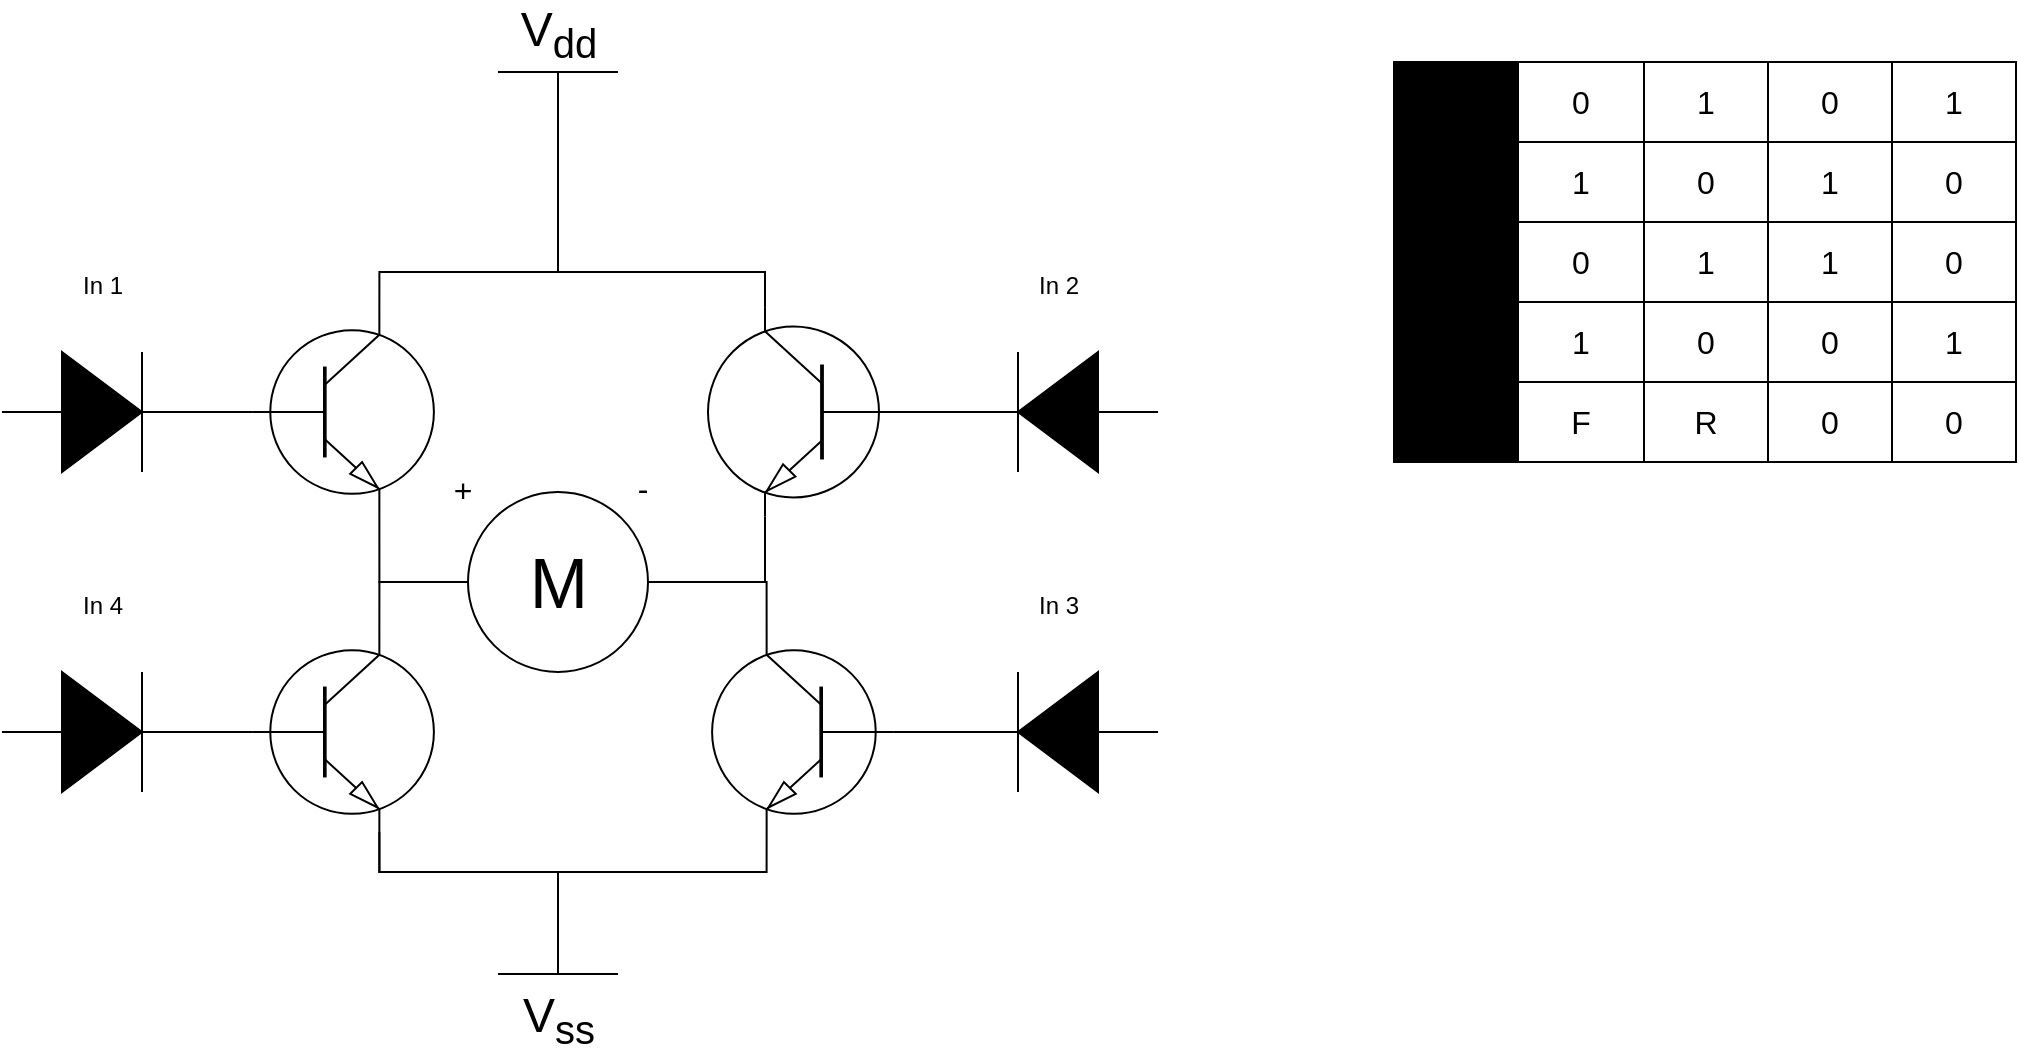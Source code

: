 <mxfile version="26.2.12">
  <diagram name="Page-1" id="LvJn2KoWl22hCsLc9gMN">
    <mxGraphModel dx="1260" dy="972" grid="0" gridSize="6" guides="1" tooltips="1" connect="1" arrows="1" fold="1" page="1" pageScale="1" pageWidth="1169" pageHeight="1654" math="0" shadow="0">
      <root>
        <mxCell id="0" />
        <mxCell id="1" parent="0" />
        <mxCell id="PO3_1G73yYQrnCFHT_Af-1" value="M" style="verticalLabelPosition=middle;shadow=0;dashed=0;align=center;html=1;verticalAlign=middle;strokeWidth=1;shape=ellipse;aspect=fixed;fontSize=35;" vertex="1" parent="1">
          <mxGeometry x="340" y="350" width="90" height="90" as="geometry" />
        </mxCell>
        <mxCell id="PO3_1G73yYQrnCFHT_Af-16" style="edgeStyle=orthogonalEdgeStyle;rounded=0;orthogonalLoop=1;jettySize=auto;html=1;exitX=0.7;exitY=1;exitDx=0;exitDy=0;exitPerimeter=0;entryX=0;entryY=0.5;entryDx=0;entryDy=0;elbow=vertical;endArrow=none;startFill=0;" edge="1" parent="1" source="PO3_1G73yYQrnCFHT_Af-2" target="PO3_1G73yYQrnCFHT_Af-1">
          <mxGeometry relative="1" as="geometry" />
        </mxCell>
        <mxCell id="PO3_1G73yYQrnCFHT_Af-2" value="" style="verticalLabelPosition=bottom;shadow=0;dashed=0;align=center;html=1;verticalAlign=top;shape=mxgraph.electrical.transistors.npn_transistor_1;" vertex="1" parent="1">
          <mxGeometry x="230" y="260" width="95" height="100" as="geometry" />
        </mxCell>
        <mxCell id="PO3_1G73yYQrnCFHT_Af-3" value="" style="verticalLabelPosition=bottom;shadow=0;dashed=0;align=center;html=1;verticalAlign=top;shape=mxgraph.electrical.transistors.npn_transistor_1;" vertex="1" parent="1">
          <mxGeometry x="230" y="420" width="95" height="100" as="geometry" />
        </mxCell>
        <mxCell id="PO3_1G73yYQrnCFHT_Af-14" style="edgeStyle=orthogonalEdgeStyle;rounded=0;orthogonalLoop=1;jettySize=auto;html=1;exitX=0.7;exitY=1;exitDx=0;exitDy=0;exitPerimeter=0;entryX=1;entryY=0.5;entryDx=0;entryDy=0;elbow=vertical;endArrow=none;startFill=0;" edge="1" parent="1" source="PO3_1G73yYQrnCFHT_Af-4" target="PO3_1G73yYQrnCFHT_Af-1">
          <mxGeometry relative="1" as="geometry">
            <Array as="points">
              <mxPoint x="488" y="395" />
            </Array>
          </mxGeometry>
        </mxCell>
        <mxCell id="PO3_1G73yYQrnCFHT_Af-4" value="" style="verticalLabelPosition=bottom;shadow=0;dashed=0;align=center;html=1;verticalAlign=top;shape=mxgraph.electrical.transistors.npn_transistor_1;rotation=-180;flipH=0;flipV=1;" vertex="1" parent="1">
          <mxGeometry x="460" y="250" width="95" height="120" as="geometry" />
        </mxCell>
        <mxCell id="PO3_1G73yYQrnCFHT_Af-5" value="" style="verticalLabelPosition=bottom;shadow=0;dashed=0;align=center;html=1;verticalAlign=top;shape=mxgraph.electrical.transistors.npn_transistor_1;flipV=0;flipH=1;" vertex="1" parent="1">
          <mxGeometry x="460" y="420" width="95" height="100" as="geometry" />
        </mxCell>
        <mxCell id="PO3_1G73yYQrnCFHT_Af-15" style="edgeStyle=orthogonalEdgeStyle;rounded=0;orthogonalLoop=1;jettySize=auto;html=1;entryX=0.7;entryY=0;entryDx=0;entryDy=0;entryPerimeter=0;elbow=vertical;endArrow=none;startFill=0;" edge="1" parent="1" source="PO3_1G73yYQrnCFHT_Af-1" target="PO3_1G73yYQrnCFHT_Af-5">
          <mxGeometry relative="1" as="geometry" />
        </mxCell>
        <mxCell id="PO3_1G73yYQrnCFHT_Af-17" style="edgeStyle=orthogonalEdgeStyle;rounded=0;orthogonalLoop=1;jettySize=auto;html=1;entryX=0.7;entryY=0;entryDx=0;entryDy=0;entryPerimeter=0;elbow=vertical;endArrow=none;startFill=0;" edge="1" parent="1" source="PO3_1G73yYQrnCFHT_Af-1" target="PO3_1G73yYQrnCFHT_Af-3">
          <mxGeometry relative="1" as="geometry" />
        </mxCell>
        <mxCell id="PO3_1G73yYQrnCFHT_Af-18" style="edgeStyle=orthogonalEdgeStyle;rounded=0;orthogonalLoop=1;jettySize=auto;html=1;exitX=0.7;exitY=0;exitDx=0;exitDy=0;exitPerimeter=0;entryX=0.7;entryY=0;entryDx=0;entryDy=0;entryPerimeter=0;elbow=vertical;endArrow=none;startFill=0;" edge="1" parent="1" source="PO3_1G73yYQrnCFHT_Af-2" target="PO3_1G73yYQrnCFHT_Af-4">
          <mxGeometry relative="1" as="geometry" />
        </mxCell>
        <mxCell id="PO3_1G73yYQrnCFHT_Af-19" style="edgeStyle=orthogonalEdgeStyle;rounded=0;orthogonalLoop=1;jettySize=auto;html=1;exitX=0.7;exitY=1;exitDx=0;exitDy=0;exitPerimeter=0;entryX=0.7;entryY=1;entryDx=0;entryDy=0;entryPerimeter=0;elbow=vertical;endArrow=none;startFill=0;" edge="1" parent="1" source="PO3_1G73yYQrnCFHT_Af-3" target="PO3_1G73yYQrnCFHT_Af-5">
          <mxGeometry relative="1" as="geometry" />
        </mxCell>
        <mxCell id="PO3_1G73yYQrnCFHT_Af-21" value="" style="edgeStyle=orthogonalEdgeStyle;rounded=0;orthogonalLoop=1;jettySize=auto;html=1;elbow=vertical;endArrow=none;startFill=0;" edge="1" parent="1" source="PO3_1G73yYQrnCFHT_Af-20" target="PO3_1G73yYQrnCFHT_Af-2">
          <mxGeometry relative="1" as="geometry" />
        </mxCell>
        <mxCell id="PO3_1G73yYQrnCFHT_Af-20" value="" style="pointerEvents=1;fillColor=strokeColor;verticalLabelPosition=bottom;shadow=0;dashed=0;align=center;html=1;verticalAlign=top;shape=mxgraph.electrical.diodes.diode;" vertex="1" parent="1">
          <mxGeometry x="107" y="280" width="100" height="60" as="geometry" />
        </mxCell>
        <mxCell id="PO3_1G73yYQrnCFHT_Af-23" value="" style="edgeStyle=orthogonalEdgeStyle;rounded=0;orthogonalLoop=1;jettySize=auto;html=1;elbow=vertical;endArrow=none;startFill=0;" edge="1" parent="1" source="PO3_1G73yYQrnCFHT_Af-22" target="PO3_1G73yYQrnCFHT_Af-3">
          <mxGeometry relative="1" as="geometry" />
        </mxCell>
        <mxCell id="PO3_1G73yYQrnCFHT_Af-22" value="" style="pointerEvents=1;fillColor=strokeColor;verticalLabelPosition=bottom;shadow=0;dashed=0;align=center;html=1;verticalAlign=top;shape=mxgraph.electrical.diodes.diode;" vertex="1" parent="1">
          <mxGeometry x="107" y="440" width="100" height="60" as="geometry" />
        </mxCell>
        <mxCell id="PO3_1G73yYQrnCFHT_Af-26" value="" style="edgeStyle=orthogonalEdgeStyle;rounded=0;orthogonalLoop=1;jettySize=auto;html=1;elbow=vertical;endArrow=none;startFill=0;" edge="1" parent="1" source="PO3_1G73yYQrnCFHT_Af-24" target="PO3_1G73yYQrnCFHT_Af-4">
          <mxGeometry relative="1" as="geometry" />
        </mxCell>
        <mxCell id="PO3_1G73yYQrnCFHT_Af-24" value="" style="pointerEvents=1;fillColor=strokeColor;verticalLabelPosition=bottom;shadow=0;dashed=0;align=center;html=1;verticalAlign=top;shape=mxgraph.electrical.diodes.diode;flipH=1;" vertex="1" parent="1">
          <mxGeometry x="585" y="280" width="100" height="60" as="geometry" />
        </mxCell>
        <mxCell id="PO3_1G73yYQrnCFHT_Af-27" value="" style="edgeStyle=orthogonalEdgeStyle;rounded=0;orthogonalLoop=1;jettySize=auto;html=1;elbow=vertical;endArrow=none;startFill=0;" edge="1" parent="1" source="PO3_1G73yYQrnCFHT_Af-25" target="PO3_1G73yYQrnCFHT_Af-5">
          <mxGeometry relative="1" as="geometry" />
        </mxCell>
        <mxCell id="PO3_1G73yYQrnCFHT_Af-25" value="" style="pointerEvents=1;fillColor=strokeColor;verticalLabelPosition=bottom;shadow=0;dashed=0;align=center;html=1;verticalAlign=top;shape=mxgraph.electrical.diodes.diode;flipH=1;" vertex="1" parent="1">
          <mxGeometry x="585" y="440" width="100" height="60" as="geometry" />
        </mxCell>
        <mxCell id="PO3_1G73yYQrnCFHT_Af-28" value="V&lt;sub&gt;dd&lt;/sub&gt;" style="verticalLabelPosition=top;verticalAlign=bottom;shape=mxgraph.electrical.signal_sources.vdd;shadow=0;dashed=0;align=center;strokeWidth=1;fontSize=24;html=1;flipV=1;" vertex="1" parent="1">
          <mxGeometry x="355" y="140" width="60" height="40" as="geometry" />
        </mxCell>
        <mxCell id="PO3_1G73yYQrnCFHT_Af-29" value="V&lt;sub&gt;ss&lt;/sub&gt;" style="pointerEvents=1;verticalLabelPosition=bottom;shadow=0;dashed=0;align=center;html=1;verticalAlign=top;shape=mxgraph.electrical.signal_sources.vss2;fontSize=24;flipV=1;" vertex="1" parent="1">
          <mxGeometry x="355" y="551" width="60" height="40" as="geometry" />
        </mxCell>
        <mxCell id="PO3_1G73yYQrnCFHT_Af-30" style="edgeStyle=orthogonalEdgeStyle;rounded=0;orthogonalLoop=1;jettySize=auto;html=1;entryX=0.5;entryY=1;entryDx=0;entryDy=0;entryPerimeter=0;elbow=vertical;exitX=0.7;exitY=1;exitDx=0;exitDy=0;exitPerimeter=0;endArrow=none;startFill=0;" edge="1" parent="1" source="PO3_1G73yYQrnCFHT_Af-3" target="PO3_1G73yYQrnCFHT_Af-29">
          <mxGeometry relative="1" as="geometry">
            <Array as="points">
              <mxPoint x="296" y="540" />
              <mxPoint x="385" y="540" />
            </Array>
          </mxGeometry>
        </mxCell>
        <mxCell id="PO3_1G73yYQrnCFHT_Af-31" style="edgeStyle=orthogonalEdgeStyle;rounded=0;orthogonalLoop=1;jettySize=auto;html=1;entryX=0.7;entryY=0;entryDx=0;entryDy=0;entryPerimeter=0;elbow=vertical;exitX=0.5;exitY=0;exitDx=0;exitDy=0;exitPerimeter=0;endArrow=none;startFill=0;" edge="1" parent="1" source="PO3_1G73yYQrnCFHT_Af-28" target="PO3_1G73yYQrnCFHT_Af-4">
          <mxGeometry relative="1" as="geometry">
            <Array as="points">
              <mxPoint x="385" y="240" />
              <mxPoint x="488" y="240" />
            </Array>
          </mxGeometry>
        </mxCell>
        <mxCell id="PO3_1G73yYQrnCFHT_Af-32" value="In 1" style="text;html=1;align=center;verticalAlign=middle;resizable=0;points=[];autosize=1;strokeColor=none;fillColor=none;" vertex="1" parent="1">
          <mxGeometry x="138" y="234" width="38" height="26" as="geometry" />
        </mxCell>
        <mxCell id="PO3_1G73yYQrnCFHT_Af-33" value="In 4" style="text;html=1;align=center;verticalAlign=middle;resizable=0;points=[];autosize=1;strokeColor=none;fillColor=none;" vertex="1" parent="1">
          <mxGeometry x="138" y="394" width="38" height="26" as="geometry" />
        </mxCell>
        <mxCell id="PO3_1G73yYQrnCFHT_Af-35" value="In 2" style="text;html=1;align=center;verticalAlign=middle;resizable=0;points=[];autosize=1;strokeColor=none;fillColor=none;" vertex="1" parent="1">
          <mxGeometry x="616" y="234" width="38" height="26" as="geometry" />
        </mxCell>
        <mxCell id="PO3_1G73yYQrnCFHT_Af-36" value="In 3" style="text;html=1;align=center;verticalAlign=middle;resizable=0;points=[];autosize=1;strokeColor=none;fillColor=none;" vertex="1" parent="1">
          <mxGeometry x="616" y="394" width="38" height="26" as="geometry" />
        </mxCell>
        <mxCell id="PO3_1G73yYQrnCFHT_Af-148" value="" style="shape=table;startSize=0;container=1;collapsible=0;childLayout=tableLayout;fontSize=16;" vertex="1" parent="1">
          <mxGeometry x="803" y="135" width="311" height="200.042" as="geometry" />
        </mxCell>
        <mxCell id="PO3_1G73yYQrnCFHT_Af-149" value="" style="shape=tableRow;horizontal=0;startSize=0;swimlaneHead=0;swimlaneBody=0;strokeColor=inherit;top=0;left=0;bottom=0;right=0;collapsible=0;dropTarget=0;fillColor=none;points=[[0,0.5],[1,0.5]];portConstraint=eastwest;fontSize=16;" vertex="1" parent="PO3_1G73yYQrnCFHT_Af-148">
          <mxGeometry width="311" height="40" as="geometry" />
        </mxCell>
        <mxCell id="PO3_1G73yYQrnCFHT_Af-150" value="1" style="shape=partialRectangle;html=1;whiteSpace=wrap;connectable=0;strokeColor=inherit;overflow=hidden;fillColor=light-dark(default, #bfbfbf);top=0;left=0;bottom=0;right=0;pointerEvents=1;fontSize=16;" vertex="1" parent="PO3_1G73yYQrnCFHT_Af-149">
          <mxGeometry width="62" height="40" as="geometry">
            <mxRectangle width="62" height="40" as="alternateBounds" />
          </mxGeometry>
        </mxCell>
        <mxCell id="PO3_1G73yYQrnCFHT_Af-151" value="0" style="shape=partialRectangle;html=1;whiteSpace=wrap;connectable=0;strokeColor=inherit;overflow=hidden;fillColor=none;top=0;left=0;bottom=0;right=0;pointerEvents=1;fontSize=16;" vertex="1" parent="PO3_1G73yYQrnCFHT_Af-149">
          <mxGeometry x="62" width="63" height="40" as="geometry">
            <mxRectangle width="63" height="40" as="alternateBounds" />
          </mxGeometry>
        </mxCell>
        <mxCell id="PO3_1G73yYQrnCFHT_Af-152" value="1" style="shape=partialRectangle;html=1;whiteSpace=wrap;connectable=0;strokeColor=inherit;overflow=hidden;fillColor=none;top=0;left=0;bottom=0;right=0;pointerEvents=1;fontSize=16;" vertex="1" parent="PO3_1G73yYQrnCFHT_Af-149">
          <mxGeometry x="125" width="62" height="40" as="geometry">
            <mxRectangle width="62" height="40" as="alternateBounds" />
          </mxGeometry>
        </mxCell>
        <mxCell id="PO3_1G73yYQrnCFHT_Af-169" value="0" style="shape=partialRectangle;html=1;whiteSpace=wrap;connectable=0;strokeColor=inherit;overflow=hidden;fillColor=none;top=0;left=0;bottom=0;right=0;pointerEvents=1;fontSize=16;" vertex="1" parent="PO3_1G73yYQrnCFHT_Af-149">
          <mxGeometry x="187" width="62" height="40" as="geometry">
            <mxRectangle width="62" height="40" as="alternateBounds" />
          </mxGeometry>
        </mxCell>
        <mxCell id="PO3_1G73yYQrnCFHT_Af-182" value="1" style="shape=partialRectangle;html=1;whiteSpace=wrap;connectable=0;strokeColor=inherit;overflow=hidden;fillColor=none;top=0;left=0;bottom=0;right=0;pointerEvents=1;fontSize=16;" vertex="1" parent="PO3_1G73yYQrnCFHT_Af-149">
          <mxGeometry x="249" width="62" height="40" as="geometry">
            <mxRectangle width="62" height="40" as="alternateBounds" />
          </mxGeometry>
        </mxCell>
        <mxCell id="PO3_1G73yYQrnCFHT_Af-153" value="" style="shape=tableRow;horizontal=0;startSize=0;swimlaneHead=0;swimlaneBody=0;strokeColor=inherit;top=0;left=0;bottom=0;right=0;collapsible=0;dropTarget=0;fillColor=none;points=[[0,0.5],[1,0.5]];portConstraint=eastwest;fontSize=16;" vertex="1" parent="PO3_1G73yYQrnCFHT_Af-148">
          <mxGeometry y="40" width="311" height="40" as="geometry" />
        </mxCell>
        <mxCell id="PO3_1G73yYQrnCFHT_Af-154" value="2" style="shape=partialRectangle;html=1;whiteSpace=wrap;connectable=0;strokeColor=inherit;overflow=hidden;fillColor=light-dark(default, #bfbfbf);top=0;left=0;bottom=0;right=0;pointerEvents=1;fontSize=16;" vertex="1" parent="PO3_1G73yYQrnCFHT_Af-153">
          <mxGeometry width="62" height="40" as="geometry">
            <mxRectangle width="62" height="40" as="alternateBounds" />
          </mxGeometry>
        </mxCell>
        <mxCell id="PO3_1G73yYQrnCFHT_Af-155" value="1" style="shape=partialRectangle;html=1;whiteSpace=wrap;connectable=0;strokeColor=inherit;overflow=hidden;fillColor=none;top=0;left=0;bottom=0;right=0;pointerEvents=1;fontSize=16;" vertex="1" parent="PO3_1G73yYQrnCFHT_Af-153">
          <mxGeometry x="62" width="63" height="40" as="geometry">
            <mxRectangle width="63" height="40" as="alternateBounds" />
          </mxGeometry>
        </mxCell>
        <mxCell id="PO3_1G73yYQrnCFHT_Af-156" value="0" style="shape=partialRectangle;html=1;whiteSpace=wrap;connectable=0;strokeColor=inherit;overflow=hidden;fillColor=none;top=0;left=0;bottom=0;right=0;pointerEvents=1;fontSize=16;" vertex="1" parent="PO3_1G73yYQrnCFHT_Af-153">
          <mxGeometry x="125" width="62" height="40" as="geometry">
            <mxRectangle width="62" height="40" as="alternateBounds" />
          </mxGeometry>
        </mxCell>
        <mxCell id="PO3_1G73yYQrnCFHT_Af-170" value="1" style="shape=partialRectangle;html=1;whiteSpace=wrap;connectable=0;strokeColor=inherit;overflow=hidden;fillColor=none;top=0;left=0;bottom=0;right=0;pointerEvents=1;fontSize=16;" vertex="1" parent="PO3_1G73yYQrnCFHT_Af-153">
          <mxGeometry x="187" width="62" height="40" as="geometry">
            <mxRectangle width="62" height="40" as="alternateBounds" />
          </mxGeometry>
        </mxCell>
        <mxCell id="PO3_1G73yYQrnCFHT_Af-183" value="0" style="shape=partialRectangle;html=1;whiteSpace=wrap;connectable=0;strokeColor=inherit;overflow=hidden;fillColor=none;top=0;left=0;bottom=0;right=0;pointerEvents=1;fontSize=16;" vertex="1" parent="PO3_1G73yYQrnCFHT_Af-153">
          <mxGeometry x="249" width="62" height="40" as="geometry">
            <mxRectangle width="62" height="40" as="alternateBounds" />
          </mxGeometry>
        </mxCell>
        <mxCell id="PO3_1G73yYQrnCFHT_Af-157" value="" style="shape=tableRow;horizontal=0;startSize=0;swimlaneHead=0;swimlaneBody=0;strokeColor=inherit;top=0;left=0;bottom=0;right=0;collapsible=0;dropTarget=0;fillColor=none;points=[[0,0.5],[1,0.5]];portConstraint=eastwest;fontSize=16;" vertex="1" parent="PO3_1G73yYQrnCFHT_Af-148">
          <mxGeometry y="80" width="311" height="40" as="geometry" />
        </mxCell>
        <mxCell id="PO3_1G73yYQrnCFHT_Af-158" value="3" style="shape=partialRectangle;html=1;whiteSpace=wrap;connectable=0;strokeColor=inherit;overflow=hidden;fillColor=light-dark(default, #bfbfbf);top=0;left=0;bottom=0;right=0;pointerEvents=1;fontSize=16;" vertex="1" parent="PO3_1G73yYQrnCFHT_Af-157">
          <mxGeometry width="62" height="40" as="geometry">
            <mxRectangle width="62" height="40" as="alternateBounds" />
          </mxGeometry>
        </mxCell>
        <mxCell id="PO3_1G73yYQrnCFHT_Af-159" value="0" style="shape=partialRectangle;html=1;whiteSpace=wrap;connectable=0;strokeColor=inherit;overflow=hidden;fillColor=none;top=0;left=0;bottom=0;right=0;pointerEvents=1;fontSize=16;" vertex="1" parent="PO3_1G73yYQrnCFHT_Af-157">
          <mxGeometry x="62" width="63" height="40" as="geometry">
            <mxRectangle width="63" height="40" as="alternateBounds" />
          </mxGeometry>
        </mxCell>
        <mxCell id="PO3_1G73yYQrnCFHT_Af-160" value="1" style="shape=partialRectangle;html=1;whiteSpace=wrap;connectable=0;strokeColor=inherit;overflow=hidden;fillColor=none;top=0;left=0;bottom=0;right=0;pointerEvents=1;fontSize=16;" vertex="1" parent="PO3_1G73yYQrnCFHT_Af-157">
          <mxGeometry x="125" width="62" height="40" as="geometry">
            <mxRectangle width="62" height="40" as="alternateBounds" />
          </mxGeometry>
        </mxCell>
        <mxCell id="PO3_1G73yYQrnCFHT_Af-171" value="1" style="shape=partialRectangle;html=1;whiteSpace=wrap;connectable=0;strokeColor=inherit;overflow=hidden;fillColor=none;top=0;left=0;bottom=0;right=0;pointerEvents=1;fontSize=16;" vertex="1" parent="PO3_1G73yYQrnCFHT_Af-157">
          <mxGeometry x="187" width="62" height="40" as="geometry">
            <mxRectangle width="62" height="40" as="alternateBounds" />
          </mxGeometry>
        </mxCell>
        <mxCell id="PO3_1G73yYQrnCFHT_Af-184" value="0" style="shape=partialRectangle;html=1;whiteSpace=wrap;connectable=0;strokeColor=inherit;overflow=hidden;fillColor=none;top=0;left=0;bottom=0;right=0;pointerEvents=1;fontSize=16;" vertex="1" parent="PO3_1G73yYQrnCFHT_Af-157">
          <mxGeometry x="249" width="62" height="40" as="geometry">
            <mxRectangle width="62" height="40" as="alternateBounds" />
          </mxGeometry>
        </mxCell>
        <mxCell id="PO3_1G73yYQrnCFHT_Af-161" value="" style="shape=tableRow;horizontal=0;startSize=0;swimlaneHead=0;swimlaneBody=0;strokeColor=inherit;top=0;left=0;bottom=0;right=0;collapsible=0;dropTarget=0;fillColor=none;points=[[0,0.5],[1,0.5]];portConstraint=eastwest;fontSize=16;" vertex="1" parent="PO3_1G73yYQrnCFHT_Af-148">
          <mxGeometry y="120" width="311" height="40" as="geometry" />
        </mxCell>
        <mxCell id="PO3_1G73yYQrnCFHT_Af-162" value="4" style="shape=partialRectangle;html=1;whiteSpace=wrap;connectable=0;strokeColor=inherit;overflow=hidden;fillColor=light-dark(default, #bfbfbf);top=0;left=0;bottom=0;right=0;pointerEvents=1;fontSize=16;" vertex="1" parent="PO3_1G73yYQrnCFHT_Af-161">
          <mxGeometry width="62" height="40" as="geometry">
            <mxRectangle width="62" height="40" as="alternateBounds" />
          </mxGeometry>
        </mxCell>
        <mxCell id="PO3_1G73yYQrnCFHT_Af-163" value="1" style="shape=partialRectangle;html=1;whiteSpace=wrap;connectable=0;strokeColor=inherit;overflow=hidden;fillColor=none;top=0;left=0;bottom=0;right=0;pointerEvents=1;fontSize=16;" vertex="1" parent="PO3_1G73yYQrnCFHT_Af-161">
          <mxGeometry x="62" width="63" height="40" as="geometry">
            <mxRectangle width="63" height="40" as="alternateBounds" />
          </mxGeometry>
        </mxCell>
        <mxCell id="PO3_1G73yYQrnCFHT_Af-164" value="0" style="shape=partialRectangle;html=1;whiteSpace=wrap;connectable=0;strokeColor=inherit;overflow=hidden;fillColor=none;top=0;left=0;bottom=0;right=0;pointerEvents=1;fontSize=16;" vertex="1" parent="PO3_1G73yYQrnCFHT_Af-161">
          <mxGeometry x="125" width="62" height="40" as="geometry">
            <mxRectangle width="62" height="40" as="alternateBounds" />
          </mxGeometry>
        </mxCell>
        <mxCell id="PO3_1G73yYQrnCFHT_Af-172" value="0" style="shape=partialRectangle;html=1;whiteSpace=wrap;connectable=0;strokeColor=inherit;overflow=hidden;fillColor=none;top=0;left=0;bottom=0;right=0;pointerEvents=1;fontSize=16;" vertex="1" parent="PO3_1G73yYQrnCFHT_Af-161">
          <mxGeometry x="187" width="62" height="40" as="geometry">
            <mxRectangle width="62" height="40" as="alternateBounds" />
          </mxGeometry>
        </mxCell>
        <mxCell id="PO3_1G73yYQrnCFHT_Af-185" value="1" style="shape=partialRectangle;html=1;whiteSpace=wrap;connectable=0;strokeColor=inherit;overflow=hidden;fillColor=none;top=0;left=0;bottom=0;right=0;pointerEvents=1;fontSize=16;" vertex="1" parent="PO3_1G73yYQrnCFHT_Af-161">
          <mxGeometry x="249" width="62" height="40" as="geometry">
            <mxRectangle width="62" height="40" as="alternateBounds" />
          </mxGeometry>
        </mxCell>
        <mxCell id="PO3_1G73yYQrnCFHT_Af-165" value="" style="shape=tableRow;horizontal=0;startSize=0;swimlaneHead=0;swimlaneBody=0;strokeColor=inherit;top=0;left=0;bottom=0;right=0;collapsible=0;dropTarget=0;fillColor=none;points=[[0,0.5],[1,0.5]];portConstraint=eastwest;fontSize=16;" vertex="1" parent="PO3_1G73yYQrnCFHT_Af-148">
          <mxGeometry y="160" width="311" height="40" as="geometry" />
        </mxCell>
        <mxCell id="PO3_1G73yYQrnCFHT_Af-166" value="M" style="shape=partialRectangle;html=1;whiteSpace=wrap;connectable=0;strokeColor=inherit;overflow=hidden;fillColor=light-dark(default, #bfbfbf);top=0;left=0;bottom=0;right=0;pointerEvents=1;fontSize=16;" vertex="1" parent="PO3_1G73yYQrnCFHT_Af-165">
          <mxGeometry width="62" height="40" as="geometry">
            <mxRectangle width="62" height="40" as="alternateBounds" />
          </mxGeometry>
        </mxCell>
        <mxCell id="PO3_1G73yYQrnCFHT_Af-167" value="F" style="shape=partialRectangle;html=1;whiteSpace=wrap;connectable=0;strokeColor=inherit;overflow=hidden;fillColor=none;top=0;left=0;bottom=0;right=0;pointerEvents=1;fontSize=16;" vertex="1" parent="PO3_1G73yYQrnCFHT_Af-165">
          <mxGeometry x="62" width="63" height="40" as="geometry">
            <mxRectangle width="63" height="40" as="alternateBounds" />
          </mxGeometry>
        </mxCell>
        <mxCell id="PO3_1G73yYQrnCFHT_Af-168" value="R" style="shape=partialRectangle;html=1;whiteSpace=wrap;connectable=0;strokeColor=inherit;overflow=hidden;fillColor=none;top=0;left=0;bottom=0;right=0;pointerEvents=1;fontSize=16;" vertex="1" parent="PO3_1G73yYQrnCFHT_Af-165">
          <mxGeometry x="125" width="62" height="40" as="geometry">
            <mxRectangle width="62" height="40" as="alternateBounds" />
          </mxGeometry>
        </mxCell>
        <mxCell id="PO3_1G73yYQrnCFHT_Af-173" value="0" style="shape=partialRectangle;html=1;whiteSpace=wrap;connectable=0;strokeColor=inherit;overflow=hidden;fillColor=none;top=0;left=0;bottom=0;right=0;pointerEvents=1;fontSize=16;" vertex="1" parent="PO3_1G73yYQrnCFHT_Af-165">
          <mxGeometry x="187" width="62" height="40" as="geometry">
            <mxRectangle width="62" height="40" as="alternateBounds" />
          </mxGeometry>
        </mxCell>
        <mxCell id="PO3_1G73yYQrnCFHT_Af-186" value="0" style="shape=partialRectangle;html=1;whiteSpace=wrap;connectable=0;strokeColor=inherit;overflow=hidden;fillColor=none;top=0;left=0;bottom=0;right=0;pointerEvents=1;fontSize=16;" vertex="1" parent="PO3_1G73yYQrnCFHT_Af-165">
          <mxGeometry x="249" width="62" height="40" as="geometry">
            <mxRectangle width="62" height="40" as="alternateBounds" />
          </mxGeometry>
        </mxCell>
        <mxCell id="PO3_1G73yYQrnCFHT_Af-179" value="&lt;font style=&quot;font-size: 16px;&quot;&gt;+&lt;/font&gt;" style="text;html=1;align=center;verticalAlign=middle;resizable=0;points=[];autosize=1;strokeColor=none;fillColor=none;" vertex="1" parent="1">
          <mxGeometry x="323" y="333" width="27" height="31" as="geometry" />
        </mxCell>
        <mxCell id="PO3_1G73yYQrnCFHT_Af-180" value="&lt;font style=&quot;font-size: 16px;&quot;&gt;-&lt;/font&gt;" style="text;html=1;align=center;verticalAlign=middle;resizable=0;points=[];autosize=1;strokeColor=none;fillColor=none;strokeWidth=1;" vertex="1" parent="1">
          <mxGeometry x="415" y="332" width="23" height="31" as="geometry" />
        </mxCell>
      </root>
    </mxGraphModel>
  </diagram>
</mxfile>
